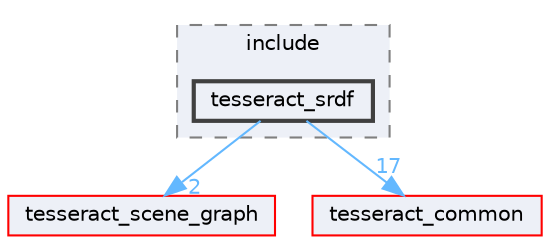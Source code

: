 digraph "tesseract_srdf/include/tesseract_srdf"
{
 // LATEX_PDF_SIZE
  bgcolor="transparent";
  edge [fontname=Helvetica,fontsize=10,labelfontname=Helvetica,labelfontsize=10];
  node [fontname=Helvetica,fontsize=10,shape=box,height=0.2,width=0.4];
  compound=true
  subgraph clusterdir_f9bf1399608b40aad79fdd2be1dad095 {
    graph [ bgcolor="#edf0f7", pencolor="grey50", label="include", fontname=Helvetica,fontsize=10 style="filled,dashed", URL="dir_f9bf1399608b40aad79fdd2be1dad095.html",tooltip=""]
  dir_fea7a632214e96ce5e8f19cac17aea65 [label="tesseract_srdf", fillcolor="#edf0f7", color="grey25", style="filled,bold", URL="dir_fea7a632214e96ce5e8f19cac17aea65.html",tooltip=""];
  }
  dir_80ecf6fe8b2ccd2d6af6fe314205f076 [label="tesseract_scene_graph", fillcolor="#edf0f7", color="red", style="filled", URL="dir_80ecf6fe8b2ccd2d6af6fe314205f076.html",tooltip=""];
  dir_8430b83f3af685b4c96d298a32e9aa37 [label="tesseract_common", fillcolor="#edf0f7", color="red", style="filled", URL="dir_8430b83f3af685b4c96d298a32e9aa37.html",tooltip=""];
  dir_fea7a632214e96ce5e8f19cac17aea65->dir_80ecf6fe8b2ccd2d6af6fe314205f076 [headlabel="2", labeldistance=1.5 headhref="dir_000090_000087.html" color="steelblue1" fontcolor="steelblue1"];
  dir_fea7a632214e96ce5e8f19cac17aea65->dir_8430b83f3af685b4c96d298a32e9aa37 [headlabel="17", labeldistance=1.5 headhref="dir_000090_000075.html" color="steelblue1" fontcolor="steelblue1"];
}
